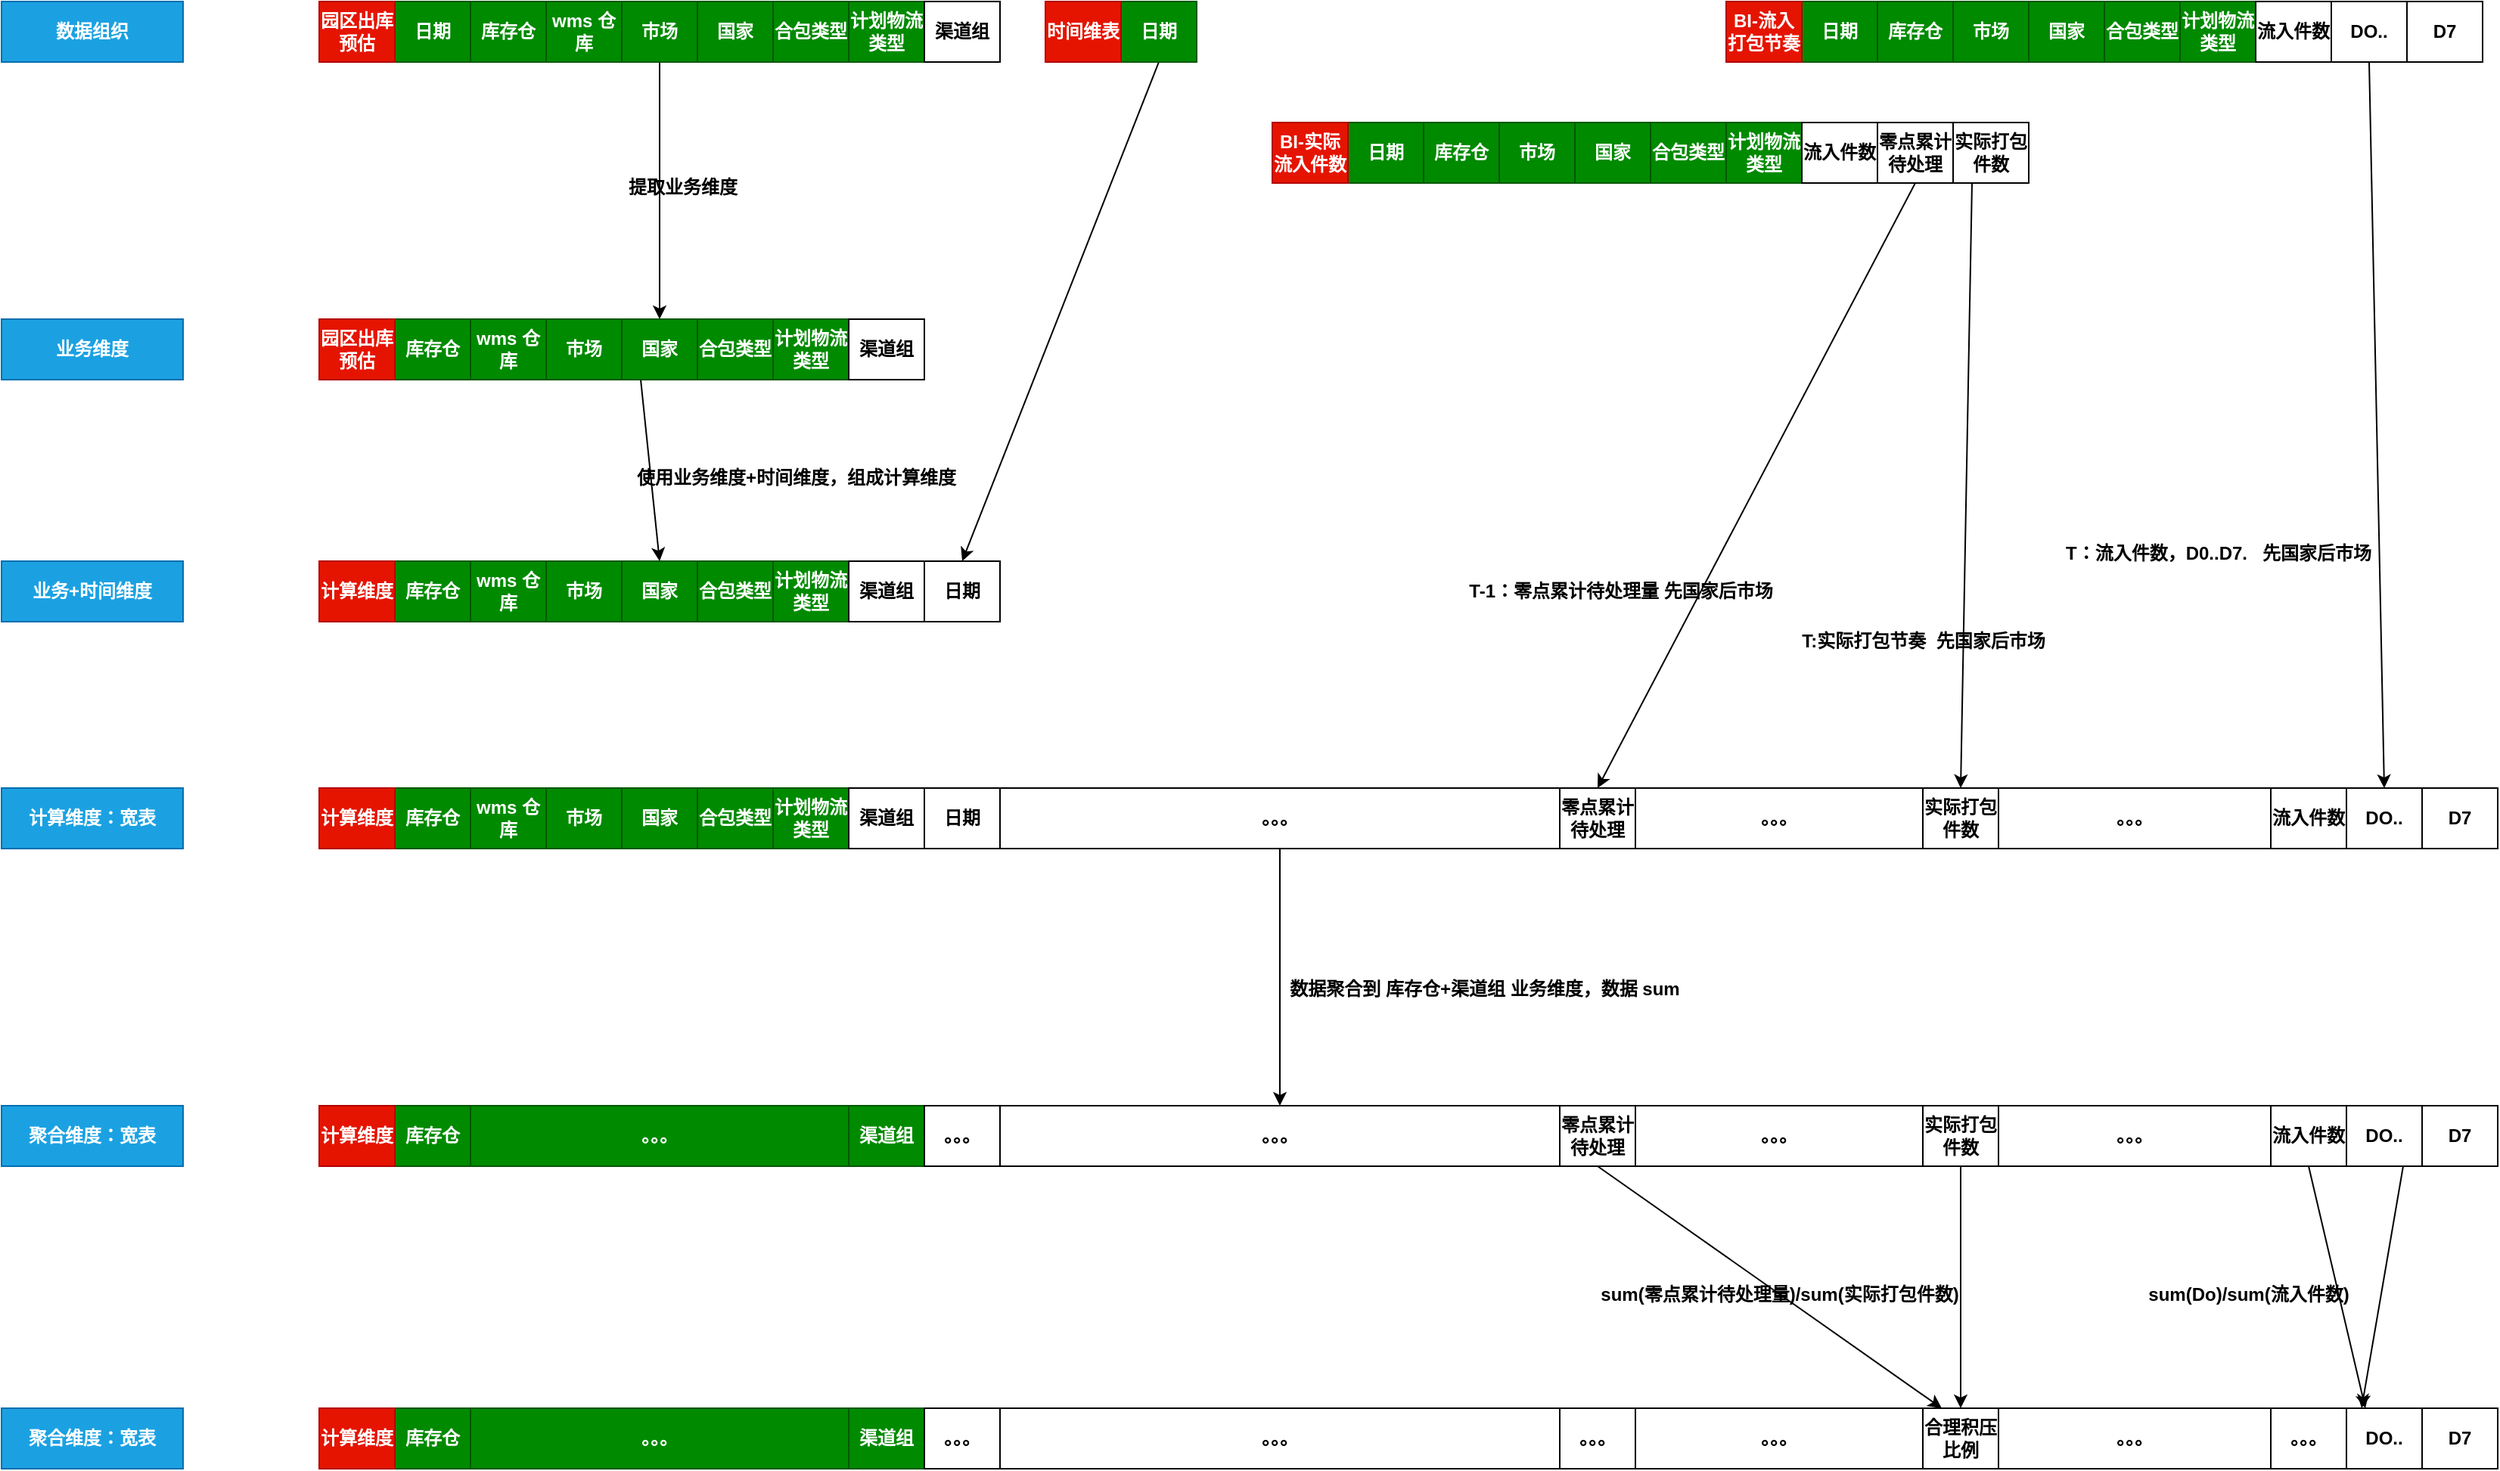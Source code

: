 <mxfile version="24.9.1">
  <diagram name="第 1 页" id="XMdXhfICt-A3853vuRKI">
    <mxGraphModel dx="2735" dy="1162" grid="1" gridSize="10" guides="1" tooltips="1" connect="1" arrows="1" fold="1" page="1" pageScale="1" pageWidth="827" pageHeight="1169" math="0" shadow="0">
      <root>
        <mxCell id="0" />
        <mxCell id="1" parent="0" />
        <mxCell id="ReEDewX-kHqf-GcDKaUq-1" value="日期" style="rounded=0;whiteSpace=wrap;html=1;fillColor=#008a00;fontColor=#ffffff;strokeColor=#005700;fontStyle=1" vertex="1" parent="1">
          <mxGeometry x="140" y="130" width="50" height="40" as="geometry" />
        </mxCell>
        <mxCell id="ReEDewX-kHqf-GcDKaUq-2" value="库存仓" style="rounded=0;whiteSpace=wrap;html=1;fillColor=#008a00;fontColor=#ffffff;strokeColor=#005700;fontStyle=1" vertex="1" parent="1">
          <mxGeometry x="190" y="130" width="50" height="40" as="geometry" />
        </mxCell>
        <mxCell id="ReEDewX-kHqf-GcDKaUq-3" value="wms 仓库" style="rounded=0;whiteSpace=wrap;html=1;fillColor=#008a00;fontColor=#ffffff;strokeColor=#005700;fontStyle=1" vertex="1" parent="1">
          <mxGeometry x="240" y="130" width="50" height="40" as="geometry" />
        </mxCell>
        <mxCell id="ReEDewX-kHqf-GcDKaUq-44" style="edgeStyle=orthogonalEdgeStyle;rounded=0;orthogonalLoop=1;jettySize=auto;html=1;exitX=0.5;exitY=1;exitDx=0;exitDy=0;entryX=0.5;entryY=0;entryDx=0;entryDy=0;fontStyle=1" edge="1" parent="1" source="ReEDewX-kHqf-GcDKaUq-4" target="ReEDewX-kHqf-GcDKaUq-38">
          <mxGeometry relative="1" as="geometry" />
        </mxCell>
        <mxCell id="ReEDewX-kHqf-GcDKaUq-4" value="市场" style="rounded=0;whiteSpace=wrap;html=1;fillColor=#008a00;fontColor=#ffffff;strokeColor=#005700;fontStyle=1" vertex="1" parent="1">
          <mxGeometry x="290" y="130" width="50" height="40" as="geometry" />
        </mxCell>
        <mxCell id="ReEDewX-kHqf-GcDKaUq-5" value="国家" style="rounded=0;whiteSpace=wrap;html=1;fillColor=#008a00;fontColor=#ffffff;strokeColor=#005700;fontStyle=1" vertex="1" parent="1">
          <mxGeometry x="340" y="130" width="50" height="40" as="geometry" />
        </mxCell>
        <mxCell id="ReEDewX-kHqf-GcDKaUq-6" value="合包类型" style="rounded=0;whiteSpace=wrap;html=1;fillColor=#008a00;fontColor=#ffffff;strokeColor=#005700;fontStyle=1" vertex="1" parent="1">
          <mxGeometry x="390" y="130" width="50" height="40" as="geometry" />
        </mxCell>
        <mxCell id="ReEDewX-kHqf-GcDKaUq-7" value="计划物流类型" style="rounded=0;whiteSpace=wrap;html=1;fillColor=#008a00;fontColor=#ffffff;strokeColor=#005700;fontStyle=1" vertex="1" parent="1">
          <mxGeometry x="440" y="130" width="50" height="40" as="geometry" />
        </mxCell>
        <mxCell id="ReEDewX-kHqf-GcDKaUq-8" value="渠道组" style="rounded=0;whiteSpace=wrap;html=1;fontStyle=1" vertex="1" parent="1">
          <mxGeometry x="490" y="130" width="50" height="40" as="geometry" />
        </mxCell>
        <mxCell id="ReEDewX-kHqf-GcDKaUq-9" value="园区出库预估" style="rounded=0;whiteSpace=wrap;html=1;fillColor=#e51400;fontColor=#ffffff;strokeColor=#B20000;fontStyle=1" vertex="1" parent="1">
          <mxGeometry x="90" y="130" width="50" height="40" as="geometry" />
        </mxCell>
        <mxCell id="ReEDewX-kHqf-GcDKaUq-10" value="日期" style="rounded=0;whiteSpace=wrap;html=1;fillColor=#008a00;fontColor=#ffffff;strokeColor=#005700;fontStyle=1" vertex="1" parent="1">
          <mxGeometry x="1070" y="130" width="50" height="40" as="geometry" />
        </mxCell>
        <mxCell id="ReEDewX-kHqf-GcDKaUq-11" value="库存仓" style="rounded=0;whiteSpace=wrap;html=1;fillColor=#008a00;fontColor=#ffffff;strokeColor=#005700;fontStyle=1" vertex="1" parent="1">
          <mxGeometry x="1120" y="130" width="50" height="40" as="geometry" />
        </mxCell>
        <mxCell id="ReEDewX-kHqf-GcDKaUq-13" value="市场" style="rounded=0;whiteSpace=wrap;html=1;fillColor=#008a00;fontColor=#ffffff;strokeColor=#005700;fontStyle=1" vertex="1" parent="1">
          <mxGeometry x="1170" y="130" width="50" height="40" as="geometry" />
        </mxCell>
        <mxCell id="ReEDewX-kHqf-GcDKaUq-14" value="国家" style="rounded=0;whiteSpace=wrap;html=1;fillColor=#008a00;fontColor=#ffffff;strokeColor=#005700;fontStyle=1" vertex="1" parent="1">
          <mxGeometry x="1220" y="130" width="50" height="40" as="geometry" />
        </mxCell>
        <mxCell id="ReEDewX-kHqf-GcDKaUq-15" value="合包类型" style="rounded=0;whiteSpace=wrap;html=1;fillColor=#008a00;fontColor=#ffffff;strokeColor=#005700;fontStyle=1" vertex="1" parent="1">
          <mxGeometry x="1270" y="130" width="50" height="40" as="geometry" />
        </mxCell>
        <mxCell id="ReEDewX-kHqf-GcDKaUq-16" value="计划物流类型" style="rounded=0;whiteSpace=wrap;html=1;fillColor=#008a00;fontColor=#ffffff;strokeColor=#005700;fontStyle=1" vertex="1" parent="1">
          <mxGeometry x="1320" y="130" width="50" height="40" as="geometry" />
        </mxCell>
        <mxCell id="ReEDewX-kHqf-GcDKaUq-17" value="流入件数" style="rounded=0;whiteSpace=wrap;html=1;fontStyle=1" vertex="1" parent="1">
          <mxGeometry x="1370" y="130" width="50" height="40" as="geometry" />
        </mxCell>
        <mxCell id="ReEDewX-kHqf-GcDKaUq-18" value="BI-流入打包节奏" style="rounded=0;whiteSpace=wrap;html=1;fillColor=#e51400;fontColor=#ffffff;strokeColor=#B20000;fontStyle=1" vertex="1" parent="1">
          <mxGeometry x="1020" y="130" width="50" height="40" as="geometry" />
        </mxCell>
        <mxCell id="ReEDewX-kHqf-GcDKaUq-84" style="rounded=0;orthogonalLoop=1;jettySize=auto;html=1;exitX=0.5;exitY=1;exitDx=0;exitDy=0;entryX=0.5;entryY=0;entryDx=0;entryDy=0;fontStyle=1" edge="1" parent="1" source="ReEDewX-kHqf-GcDKaUq-19" target="ReEDewX-kHqf-GcDKaUq-81">
          <mxGeometry relative="1" as="geometry" />
        </mxCell>
        <mxCell id="ReEDewX-kHqf-GcDKaUq-19" value="DO.." style="rounded=0;whiteSpace=wrap;html=1;fontStyle=1" vertex="1" parent="1">
          <mxGeometry x="1420" y="130" width="50" height="40" as="geometry" />
        </mxCell>
        <mxCell id="ReEDewX-kHqf-GcDKaUq-20" value="D7" style="rounded=0;whiteSpace=wrap;html=1;fontStyle=1" vertex="1" parent="1">
          <mxGeometry x="1470" y="130" width="50" height="40" as="geometry" />
        </mxCell>
        <mxCell id="ReEDewX-kHqf-GcDKaUq-21" value="日期" style="rounded=0;whiteSpace=wrap;html=1;fillColor=#008a00;fontColor=#ffffff;strokeColor=#005700;fontStyle=1" vertex="1" parent="1">
          <mxGeometry x="770" y="210" width="50" height="40" as="geometry" />
        </mxCell>
        <mxCell id="ReEDewX-kHqf-GcDKaUq-22" value="库存仓" style="rounded=0;whiteSpace=wrap;html=1;fillColor=#008a00;fontColor=#ffffff;strokeColor=#005700;fontStyle=1" vertex="1" parent="1">
          <mxGeometry x="820" y="210" width="50" height="40" as="geometry" />
        </mxCell>
        <mxCell id="ReEDewX-kHqf-GcDKaUq-23" value="市场" style="rounded=0;whiteSpace=wrap;html=1;fillColor=#008a00;fontColor=#ffffff;strokeColor=#005700;fontStyle=1" vertex="1" parent="1">
          <mxGeometry x="870" y="210" width="50" height="40" as="geometry" />
        </mxCell>
        <mxCell id="ReEDewX-kHqf-GcDKaUq-24" value="国家" style="rounded=0;whiteSpace=wrap;html=1;fillColor=#008a00;fontColor=#ffffff;strokeColor=#005700;fontStyle=1" vertex="1" parent="1">
          <mxGeometry x="920" y="210" width="50" height="40" as="geometry" />
        </mxCell>
        <mxCell id="ReEDewX-kHqf-GcDKaUq-25" value="合包类型" style="rounded=0;whiteSpace=wrap;html=1;fillColor=#008a00;fontColor=#ffffff;strokeColor=#005700;fontStyle=1" vertex="1" parent="1">
          <mxGeometry x="970" y="210" width="50" height="40" as="geometry" />
        </mxCell>
        <mxCell id="ReEDewX-kHqf-GcDKaUq-26" value="计划物流类型" style="rounded=0;whiteSpace=wrap;html=1;fillColor=#008a00;fontColor=#ffffff;strokeColor=#005700;fontStyle=1" vertex="1" parent="1">
          <mxGeometry x="1020" y="210" width="50" height="40" as="geometry" />
        </mxCell>
        <mxCell id="ReEDewX-kHqf-GcDKaUq-27" value="流入件数" style="rounded=0;whiteSpace=wrap;html=1;fontStyle=1" vertex="1" parent="1">
          <mxGeometry x="1070" y="210" width="50" height="40" as="geometry" />
        </mxCell>
        <mxCell id="ReEDewX-kHqf-GcDKaUq-28" value="BI-实际流入件数" style="rounded=0;whiteSpace=wrap;html=1;fillColor=#e51400;fontColor=#ffffff;strokeColor=#B20000;fontStyle=1" vertex="1" parent="1">
          <mxGeometry x="720" y="210" width="50" height="40" as="geometry" />
        </mxCell>
        <mxCell id="ReEDewX-kHqf-GcDKaUq-73" style="rounded=0;orthogonalLoop=1;jettySize=auto;html=1;exitX=0.5;exitY=1;exitDx=0;exitDy=0;entryX=0.5;entryY=0;entryDx=0;entryDy=0;fontStyle=1" edge="1" parent="1" source="ReEDewX-kHqf-GcDKaUq-29" target="ReEDewX-kHqf-GcDKaUq-71">
          <mxGeometry relative="1" as="geometry" />
        </mxCell>
        <mxCell id="ReEDewX-kHqf-GcDKaUq-29" value="零点累计待处理" style="rounded=0;whiteSpace=wrap;html=1;fontStyle=1" vertex="1" parent="1">
          <mxGeometry x="1120" y="210" width="50" height="40" as="geometry" />
        </mxCell>
        <mxCell id="ReEDewX-kHqf-GcDKaUq-77" style="rounded=0;orthogonalLoop=1;jettySize=auto;html=1;exitX=0.25;exitY=1;exitDx=0;exitDy=0;entryX=0.5;entryY=0;entryDx=0;entryDy=0;fontStyle=1" edge="1" parent="1" source="ReEDewX-kHqf-GcDKaUq-30" target="ReEDewX-kHqf-GcDKaUq-72">
          <mxGeometry relative="1" as="geometry" />
        </mxCell>
        <mxCell id="ReEDewX-kHqf-GcDKaUq-30" value="实际打包件数" style="rounded=0;whiteSpace=wrap;html=1;fontStyle=1" vertex="1" parent="1">
          <mxGeometry x="1170" y="210" width="50" height="40" as="geometry" />
        </mxCell>
        <mxCell id="ReEDewX-kHqf-GcDKaUq-57" style="rounded=0;orthogonalLoop=1;jettySize=auto;html=1;exitX=0.5;exitY=1;exitDx=0;exitDy=0;entryX=0.5;entryY=0;entryDx=0;entryDy=0;fontStyle=1" edge="1" parent="1" source="ReEDewX-kHqf-GcDKaUq-31" target="ReEDewX-kHqf-GcDKaUq-56">
          <mxGeometry relative="1" as="geometry" />
        </mxCell>
        <mxCell id="ReEDewX-kHqf-GcDKaUq-31" value="日期" style="rounded=0;whiteSpace=wrap;html=1;fillColor=#008a00;fontColor=#ffffff;strokeColor=#005700;fontStyle=1" vertex="1" parent="1">
          <mxGeometry x="620" y="130" width="50" height="40" as="geometry" />
        </mxCell>
        <mxCell id="ReEDewX-kHqf-GcDKaUq-32" value="时间维表" style="rounded=0;whiteSpace=wrap;html=1;fillColor=#e51400;fontColor=#ffffff;strokeColor=#B20000;fontStyle=1" vertex="1" parent="1">
          <mxGeometry x="570" y="130" width="50" height="40" as="geometry" />
        </mxCell>
        <mxCell id="ReEDewX-kHqf-GcDKaUq-35" value="库存仓" style="rounded=0;whiteSpace=wrap;html=1;fillColor=#008a00;fontColor=#ffffff;strokeColor=#005700;fontStyle=1" vertex="1" parent="1">
          <mxGeometry x="140" y="340" width="50" height="40" as="geometry" />
        </mxCell>
        <mxCell id="ReEDewX-kHqf-GcDKaUq-36" value="wms 仓库" style="rounded=0;whiteSpace=wrap;html=1;fillColor=#008a00;fontColor=#ffffff;strokeColor=#005700;fontStyle=1" vertex="1" parent="1">
          <mxGeometry x="190" y="340" width="50" height="40" as="geometry" />
        </mxCell>
        <mxCell id="ReEDewX-kHqf-GcDKaUq-37" value="市场" style="rounded=0;whiteSpace=wrap;html=1;fillColor=#008a00;fontColor=#ffffff;strokeColor=#005700;fontStyle=1" vertex="1" parent="1">
          <mxGeometry x="240" y="340" width="50" height="40" as="geometry" />
        </mxCell>
        <mxCell id="ReEDewX-kHqf-GcDKaUq-54" style="rounded=0;orthogonalLoop=1;jettySize=auto;html=1;exitX=0.25;exitY=1;exitDx=0;exitDy=0;entryX=0.5;entryY=0;entryDx=0;entryDy=0;fontStyle=1" edge="1" parent="1" source="ReEDewX-kHqf-GcDKaUq-38" target="ReEDewX-kHqf-GcDKaUq-49">
          <mxGeometry relative="1" as="geometry" />
        </mxCell>
        <mxCell id="ReEDewX-kHqf-GcDKaUq-38" value="国家" style="rounded=0;whiteSpace=wrap;html=1;fillColor=#008a00;fontColor=#ffffff;strokeColor=#005700;fontStyle=1" vertex="1" parent="1">
          <mxGeometry x="290" y="340" width="50" height="40" as="geometry" />
        </mxCell>
        <mxCell id="ReEDewX-kHqf-GcDKaUq-39" value="合包类型" style="rounded=0;whiteSpace=wrap;html=1;fillColor=#008a00;fontColor=#ffffff;strokeColor=#005700;fontStyle=1" vertex="1" parent="1">
          <mxGeometry x="340" y="340" width="50" height="40" as="geometry" />
        </mxCell>
        <mxCell id="ReEDewX-kHqf-GcDKaUq-40" value="计划物流类型" style="rounded=0;whiteSpace=wrap;html=1;fillColor=#008a00;fontColor=#ffffff;strokeColor=#005700;fontStyle=1" vertex="1" parent="1">
          <mxGeometry x="390" y="340" width="50" height="40" as="geometry" />
        </mxCell>
        <mxCell id="ReEDewX-kHqf-GcDKaUq-41" value="渠道组" style="rounded=0;whiteSpace=wrap;html=1;fontStyle=1" vertex="1" parent="1">
          <mxGeometry x="440" y="340" width="50" height="40" as="geometry" />
        </mxCell>
        <mxCell id="ReEDewX-kHqf-GcDKaUq-42" value="园区出库预估" style="rounded=0;whiteSpace=wrap;html=1;fillColor=#e51400;fontColor=#ffffff;strokeColor=#B20000;fontStyle=1" vertex="1" parent="1">
          <mxGeometry x="90" y="340" width="50" height="40" as="geometry" />
        </mxCell>
        <mxCell id="ReEDewX-kHqf-GcDKaUq-45" value="提取业务维度" style="text;html=1;align=center;verticalAlign=middle;resizable=0;points=[];autosize=1;strokeColor=none;fillColor=none;fontStyle=1" vertex="1" parent="1">
          <mxGeometry x="280" y="238" width="100" height="30" as="geometry" />
        </mxCell>
        <mxCell id="ReEDewX-kHqf-GcDKaUq-46" value="库存仓" style="rounded=0;whiteSpace=wrap;html=1;fillColor=#008a00;fontColor=#ffffff;strokeColor=#005700;fontStyle=1" vertex="1" parent="1">
          <mxGeometry x="140" y="500" width="50" height="40" as="geometry" />
        </mxCell>
        <mxCell id="ReEDewX-kHqf-GcDKaUq-47" value="wms 仓库" style="rounded=0;whiteSpace=wrap;html=1;fillColor=#008a00;fontColor=#ffffff;strokeColor=#005700;fontStyle=1" vertex="1" parent="1">
          <mxGeometry x="190" y="500" width="50" height="40" as="geometry" />
        </mxCell>
        <mxCell id="ReEDewX-kHqf-GcDKaUq-48" value="市场" style="rounded=0;whiteSpace=wrap;html=1;fillColor=#008a00;fontColor=#ffffff;strokeColor=#005700;fontStyle=1" vertex="1" parent="1">
          <mxGeometry x="240" y="500" width="50" height="40" as="geometry" />
        </mxCell>
        <mxCell id="ReEDewX-kHqf-GcDKaUq-49" value="国家" style="rounded=0;whiteSpace=wrap;html=1;fillColor=#008a00;fontColor=#ffffff;strokeColor=#005700;fontStyle=1" vertex="1" parent="1">
          <mxGeometry x="290" y="500" width="50" height="40" as="geometry" />
        </mxCell>
        <mxCell id="ReEDewX-kHqf-GcDKaUq-50" value="合包类型" style="rounded=0;whiteSpace=wrap;html=1;fillColor=#008a00;fontColor=#ffffff;strokeColor=#005700;fontStyle=1" vertex="1" parent="1">
          <mxGeometry x="340" y="500" width="50" height="40" as="geometry" />
        </mxCell>
        <mxCell id="ReEDewX-kHqf-GcDKaUq-51" value="计划物流类型" style="rounded=0;whiteSpace=wrap;html=1;fillColor=#008a00;fontColor=#ffffff;strokeColor=#005700;fontStyle=1" vertex="1" parent="1">
          <mxGeometry x="390" y="500" width="50" height="40" as="geometry" />
        </mxCell>
        <mxCell id="ReEDewX-kHqf-GcDKaUq-52" value="渠道组" style="rounded=0;whiteSpace=wrap;html=1;fontStyle=1" vertex="1" parent="1">
          <mxGeometry x="440" y="500" width="50" height="40" as="geometry" />
        </mxCell>
        <mxCell id="ReEDewX-kHqf-GcDKaUq-53" value="计算维度" style="rounded=0;whiteSpace=wrap;html=1;fillColor=#e51400;fontColor=#ffffff;strokeColor=#B20000;fontStyle=1" vertex="1" parent="1">
          <mxGeometry x="90" y="500" width="50" height="40" as="geometry" />
        </mxCell>
        <mxCell id="ReEDewX-kHqf-GcDKaUq-56" value="日期" style="rounded=0;whiteSpace=wrap;html=1;fontStyle=1" vertex="1" parent="1">
          <mxGeometry x="490" y="500" width="50" height="40" as="geometry" />
        </mxCell>
        <mxCell id="ReEDewX-kHqf-GcDKaUq-61" value="使用业务维度+时间维度，组成计算维度" style="text;html=1;align=center;verticalAlign=middle;resizable=0;points=[];autosize=1;strokeColor=none;fillColor=none;fontStyle=1" vertex="1" parent="1">
          <mxGeometry x="290" y="430" width="230" height="30" as="geometry" />
        </mxCell>
        <mxCell id="ReEDewX-kHqf-GcDKaUq-62" value="库存仓" style="rounded=0;whiteSpace=wrap;html=1;fillColor=#008a00;fontColor=#ffffff;strokeColor=#005700;fontStyle=1" vertex="1" parent="1">
          <mxGeometry x="140" y="650" width="50" height="40" as="geometry" />
        </mxCell>
        <mxCell id="ReEDewX-kHqf-GcDKaUq-63" value="wms 仓库" style="rounded=0;whiteSpace=wrap;html=1;fillColor=#008a00;fontColor=#ffffff;strokeColor=#005700;fontStyle=1" vertex="1" parent="1">
          <mxGeometry x="190" y="650" width="50" height="40" as="geometry" />
        </mxCell>
        <mxCell id="ReEDewX-kHqf-GcDKaUq-64" value="市场" style="rounded=0;whiteSpace=wrap;html=1;fillColor=#008a00;fontColor=#ffffff;strokeColor=#005700;fontStyle=1" vertex="1" parent="1">
          <mxGeometry x="240" y="650" width="50" height="40" as="geometry" />
        </mxCell>
        <mxCell id="ReEDewX-kHqf-GcDKaUq-65" value="国家" style="rounded=0;whiteSpace=wrap;html=1;fillColor=#008a00;fontColor=#ffffff;strokeColor=#005700;fontStyle=1" vertex="1" parent="1">
          <mxGeometry x="290" y="650" width="50" height="40" as="geometry" />
        </mxCell>
        <mxCell id="ReEDewX-kHqf-GcDKaUq-66" value="合包类型" style="rounded=0;whiteSpace=wrap;html=1;fillColor=#008a00;fontColor=#ffffff;strokeColor=#005700;fontStyle=1" vertex="1" parent="1">
          <mxGeometry x="340" y="650" width="50" height="40" as="geometry" />
        </mxCell>
        <mxCell id="ReEDewX-kHqf-GcDKaUq-67" value="计划物流类型" style="rounded=0;whiteSpace=wrap;html=1;fillColor=#008a00;fontColor=#ffffff;strokeColor=#005700;fontStyle=1" vertex="1" parent="1">
          <mxGeometry x="390" y="650" width="50" height="40" as="geometry" />
        </mxCell>
        <mxCell id="ReEDewX-kHqf-GcDKaUq-68" value="渠道组" style="rounded=0;whiteSpace=wrap;html=1;fontStyle=1" vertex="1" parent="1">
          <mxGeometry x="440" y="650" width="50" height="40" as="geometry" />
        </mxCell>
        <mxCell id="ReEDewX-kHqf-GcDKaUq-69" value="计算维度" style="rounded=0;whiteSpace=wrap;html=1;fillColor=#e51400;fontColor=#ffffff;strokeColor=#B20000;fontStyle=1" vertex="1" parent="1">
          <mxGeometry x="90" y="650" width="50" height="40" as="geometry" />
        </mxCell>
        <mxCell id="ReEDewX-kHqf-GcDKaUq-70" value="日期" style="rounded=0;whiteSpace=wrap;html=1;fontStyle=1" vertex="1" parent="1">
          <mxGeometry x="490" y="650" width="50" height="40" as="geometry" />
        </mxCell>
        <mxCell id="ReEDewX-kHqf-GcDKaUq-71" value="零点累计待处理" style="rounded=0;whiteSpace=wrap;html=1;fontStyle=1" vertex="1" parent="1">
          <mxGeometry x="910" y="650" width="50" height="40" as="geometry" />
        </mxCell>
        <mxCell id="ReEDewX-kHqf-GcDKaUq-72" value="实际打包件数" style="rounded=0;whiteSpace=wrap;html=1;fontStyle=1" vertex="1" parent="1">
          <mxGeometry x="1150" y="650" width="50" height="40" as="geometry" />
        </mxCell>
        <mxCell id="ReEDewX-kHqf-GcDKaUq-109" style="edgeStyle=orthogonalEdgeStyle;rounded=0;orthogonalLoop=1;jettySize=auto;html=1;exitX=0.5;exitY=1;exitDx=0;exitDy=0;fontStyle=1" edge="1" parent="1" source="ReEDewX-kHqf-GcDKaUq-75" target="ReEDewX-kHqf-GcDKaUq-101">
          <mxGeometry relative="1" as="geometry" />
        </mxCell>
        <mxCell id="ReEDewX-kHqf-GcDKaUq-75" value="。。。" style="rounded=0;whiteSpace=wrap;html=1;fontStyle=1" vertex="1" parent="1">
          <mxGeometry x="540" y="650" width="370" height="40" as="geometry" />
        </mxCell>
        <mxCell id="ReEDewX-kHqf-GcDKaUq-76" value="T-1：零点累计待处理量 先国家后市场" style="text;html=1;align=center;verticalAlign=middle;resizable=0;points=[];autosize=1;strokeColor=none;fillColor=none;fontStyle=1" vertex="1" parent="1">
          <mxGeometry x="840" y="505" width="220" height="30" as="geometry" />
        </mxCell>
        <mxCell id="ReEDewX-kHqf-GcDKaUq-78" value="T:实际打包节奏&amp;nbsp; 先国家后市场" style="text;html=1;align=center;verticalAlign=middle;resizable=0;points=[];autosize=1;strokeColor=none;fillColor=none;fontStyle=1" vertex="1" parent="1">
          <mxGeometry x="1060" y="538" width="180" height="30" as="geometry" />
        </mxCell>
        <mxCell id="ReEDewX-kHqf-GcDKaUq-79" value="。。。" style="rounded=0;whiteSpace=wrap;html=1;fontStyle=1" vertex="1" parent="1">
          <mxGeometry x="960" y="650" width="190" height="40" as="geometry" />
        </mxCell>
        <mxCell id="ReEDewX-kHqf-GcDKaUq-80" value="流入件数" style="rounded=0;whiteSpace=wrap;html=1;fontStyle=1" vertex="1" parent="1">
          <mxGeometry x="1380" y="650" width="50" height="40" as="geometry" />
        </mxCell>
        <mxCell id="ReEDewX-kHqf-GcDKaUq-81" value="DO.." style="rounded=0;whiteSpace=wrap;html=1;fontStyle=1" vertex="1" parent="1">
          <mxGeometry x="1430" y="650" width="50" height="40" as="geometry" />
        </mxCell>
        <mxCell id="ReEDewX-kHqf-GcDKaUq-82" value="D7" style="rounded=0;whiteSpace=wrap;html=1;fontStyle=1" vertex="1" parent="1">
          <mxGeometry x="1480" y="650" width="50" height="40" as="geometry" />
        </mxCell>
        <mxCell id="ReEDewX-kHqf-GcDKaUq-83" value="。。。" style="rounded=0;whiteSpace=wrap;html=1;fontStyle=1" vertex="1" parent="1">
          <mxGeometry x="1200" y="650" width="180" height="40" as="geometry" />
        </mxCell>
        <mxCell id="ReEDewX-kHqf-GcDKaUq-85" value="T：流入件数，D0..D7.&amp;nbsp; &amp;nbsp;先国家后市场" style="text;html=1;align=center;verticalAlign=middle;resizable=0;points=[];autosize=1;strokeColor=none;fillColor=none;fontStyle=1" vertex="1" parent="1">
          <mxGeometry x="1230" y="480" width="230" height="30" as="geometry" />
        </mxCell>
        <mxCell id="ReEDewX-kHqf-GcDKaUq-86" value="计算维度：宽表" style="whiteSpace=wrap;html=1;fontStyle=1;fillColor=#1ba1e2;strokeColor=#006EAF;fontColor=#ffffff;" vertex="1" parent="1">
          <mxGeometry x="-120" y="650" width="120" height="40" as="geometry" />
        </mxCell>
        <mxCell id="ReEDewX-kHqf-GcDKaUq-87" value="业务+时间维度" style="whiteSpace=wrap;html=1;fontStyle=1;fillColor=#1ba1e2;strokeColor=#006EAF;fontColor=#ffffff;" vertex="1" parent="1">
          <mxGeometry x="-120" y="500" width="120" height="40" as="geometry" />
        </mxCell>
        <mxCell id="ReEDewX-kHqf-GcDKaUq-88" value="业务维度" style="whiteSpace=wrap;html=1;fontStyle=1;fillColor=#1ba1e2;strokeColor=#006EAF;fontColor=#ffffff;" vertex="1" parent="1">
          <mxGeometry x="-120" y="340" width="120" height="40" as="geometry" />
        </mxCell>
        <mxCell id="ReEDewX-kHqf-GcDKaUq-89" value="数据组织" style="whiteSpace=wrap;html=1;fontStyle=1;fillColor=#1ba1e2;strokeColor=#006EAF;fontColor=#ffffff;" vertex="1" parent="1">
          <mxGeometry x="-120" y="130" width="120" height="40" as="geometry" />
        </mxCell>
        <mxCell id="ReEDewX-kHqf-GcDKaUq-90" value="库存仓" style="rounded=0;whiteSpace=wrap;html=1;fillColor=#008a00;fontColor=#ffffff;strokeColor=#005700;fontStyle=1" vertex="1" parent="1">
          <mxGeometry x="140" y="860" width="50" height="40" as="geometry" />
        </mxCell>
        <mxCell id="ReEDewX-kHqf-GcDKaUq-96" value="渠道组" style="rounded=0;whiteSpace=wrap;html=1;fontStyle=1;fillColor=#008a00;fontColor=#ffffff;strokeColor=#005700;" vertex="1" parent="1">
          <mxGeometry x="440" y="860" width="50" height="40" as="geometry" />
        </mxCell>
        <mxCell id="ReEDewX-kHqf-GcDKaUq-97" value="计算维度" style="rounded=0;whiteSpace=wrap;html=1;fillColor=#e51400;fontColor=#ffffff;strokeColor=#B20000;fontStyle=1" vertex="1" parent="1">
          <mxGeometry x="90" y="860" width="50" height="40" as="geometry" />
        </mxCell>
        <mxCell id="ReEDewX-kHqf-GcDKaUq-98" value="。。。" style="rounded=0;whiteSpace=wrap;html=1;fontStyle=1" vertex="1" parent="1">
          <mxGeometry x="490" y="860" width="50" height="40" as="geometry" />
        </mxCell>
        <mxCell id="ReEDewX-kHqf-GcDKaUq-125" style="rounded=0;orthogonalLoop=1;jettySize=auto;html=1;exitX=0.5;exitY=1;exitDx=0;exitDy=0;entryX=0.25;entryY=0;entryDx=0;entryDy=0;fontStyle=1" edge="1" parent="1" source="ReEDewX-kHqf-GcDKaUq-99" target="ReEDewX-kHqf-GcDKaUq-116">
          <mxGeometry relative="1" as="geometry" />
        </mxCell>
        <mxCell id="ReEDewX-kHqf-GcDKaUq-99" value="零点累计待处理" style="rounded=0;whiteSpace=wrap;html=1;fontStyle=1" vertex="1" parent="1">
          <mxGeometry x="910" y="860" width="50" height="40" as="geometry" />
        </mxCell>
        <mxCell id="ReEDewX-kHqf-GcDKaUq-126" style="edgeStyle=orthogonalEdgeStyle;rounded=0;orthogonalLoop=1;jettySize=auto;html=1;exitX=0.5;exitY=1;exitDx=0;exitDy=0;fontStyle=1" edge="1" parent="1" source="ReEDewX-kHqf-GcDKaUq-100">
          <mxGeometry relative="1" as="geometry">
            <mxPoint x="1175" y="1060" as="targetPoint" />
          </mxGeometry>
        </mxCell>
        <mxCell id="ReEDewX-kHqf-GcDKaUq-100" value="实际打包件数" style="rounded=0;whiteSpace=wrap;html=1;fontStyle=1" vertex="1" parent="1">
          <mxGeometry x="1150" y="860" width="50" height="40" as="geometry" />
        </mxCell>
        <mxCell id="ReEDewX-kHqf-GcDKaUq-101" value="。。。" style="rounded=0;whiteSpace=wrap;html=1;fontStyle=1" vertex="1" parent="1">
          <mxGeometry x="540" y="860" width="370" height="40" as="geometry" />
        </mxCell>
        <mxCell id="ReEDewX-kHqf-GcDKaUq-102" value="。。。" style="rounded=0;whiteSpace=wrap;html=1;fontStyle=1" vertex="1" parent="1">
          <mxGeometry x="960" y="860" width="190" height="40" as="geometry" />
        </mxCell>
        <mxCell id="ReEDewX-kHqf-GcDKaUq-128" style="rounded=0;orthogonalLoop=1;jettySize=auto;html=1;exitX=0.5;exitY=1;exitDx=0;exitDy=0;entryX=0.25;entryY=0;entryDx=0;entryDy=0;fontStyle=1" edge="1" parent="1" source="ReEDewX-kHqf-GcDKaUq-103" target="ReEDewX-kHqf-GcDKaUq-120">
          <mxGeometry relative="1" as="geometry" />
        </mxCell>
        <mxCell id="ReEDewX-kHqf-GcDKaUq-103" value="流入件数" style="rounded=0;whiteSpace=wrap;html=1;fontStyle=1" vertex="1" parent="1">
          <mxGeometry x="1380" y="860" width="50" height="40" as="geometry" />
        </mxCell>
        <mxCell id="ReEDewX-kHqf-GcDKaUq-129" style="rounded=0;orthogonalLoop=1;jettySize=auto;html=1;exitX=0.75;exitY=1;exitDx=0;exitDy=0;fontStyle=1" edge="1" parent="1" source="ReEDewX-kHqf-GcDKaUq-104">
          <mxGeometry relative="1" as="geometry">
            <mxPoint x="1440" y="1060" as="targetPoint" />
          </mxGeometry>
        </mxCell>
        <mxCell id="ReEDewX-kHqf-GcDKaUq-104" value="DO.." style="rounded=0;whiteSpace=wrap;html=1;fontStyle=1" vertex="1" parent="1">
          <mxGeometry x="1430" y="860" width="50" height="40" as="geometry" />
        </mxCell>
        <mxCell id="ReEDewX-kHqf-GcDKaUq-105" value="D7" style="rounded=0;whiteSpace=wrap;html=1;fontStyle=1" vertex="1" parent="1">
          <mxGeometry x="1480" y="860" width="50" height="40" as="geometry" />
        </mxCell>
        <mxCell id="ReEDewX-kHqf-GcDKaUq-106" value="。。。" style="rounded=0;whiteSpace=wrap;html=1;fontStyle=1" vertex="1" parent="1">
          <mxGeometry x="1200" y="860" width="180" height="40" as="geometry" />
        </mxCell>
        <mxCell id="ReEDewX-kHqf-GcDKaUq-107" value="聚合维度：宽表" style="whiteSpace=wrap;html=1;fontStyle=1;fillColor=#1ba1e2;strokeColor=#006EAF;fontColor=#ffffff;" vertex="1" parent="1">
          <mxGeometry x="-120" y="860" width="120" height="40" as="geometry" />
        </mxCell>
        <mxCell id="ReEDewX-kHqf-GcDKaUq-108" value="。。。" style="rounded=0;whiteSpace=wrap;html=1;fillColor=#008a00;fontColor=#ffffff;strokeColor=#005700;fontStyle=1" vertex="1" parent="1">
          <mxGeometry x="190" y="860" width="250" height="40" as="geometry" />
        </mxCell>
        <mxCell id="ReEDewX-kHqf-GcDKaUq-110" value="数据聚合到 库存仓+渠道组 业务维度，数据 sum" style="text;html=1;align=center;verticalAlign=middle;resizable=0;points=[];autosize=1;strokeColor=none;fillColor=none;fontStyle=1" vertex="1" parent="1">
          <mxGeometry x="720" y="768" width="280" height="30" as="geometry" />
        </mxCell>
        <mxCell id="ReEDewX-kHqf-GcDKaUq-111" value="库存仓" style="rounded=0;whiteSpace=wrap;html=1;fillColor=#008a00;fontColor=#ffffff;strokeColor=#005700;fontStyle=1" vertex="1" parent="1">
          <mxGeometry x="140" y="1060" width="50" height="40" as="geometry" />
        </mxCell>
        <mxCell id="ReEDewX-kHqf-GcDKaUq-112" value="渠道组" style="rounded=0;whiteSpace=wrap;html=1;fontStyle=1;fillColor=#008a00;fontColor=#ffffff;strokeColor=#005700;" vertex="1" parent="1">
          <mxGeometry x="440" y="1060" width="50" height="40" as="geometry" />
        </mxCell>
        <mxCell id="ReEDewX-kHqf-GcDKaUq-113" value="计算维度" style="rounded=0;whiteSpace=wrap;html=1;fillColor=#e51400;fontColor=#ffffff;strokeColor=#B20000;fontStyle=1" vertex="1" parent="1">
          <mxGeometry x="90" y="1060" width="50" height="40" as="geometry" />
        </mxCell>
        <mxCell id="ReEDewX-kHqf-GcDKaUq-114" value="。。。" style="rounded=0;whiteSpace=wrap;html=1;fontStyle=1" vertex="1" parent="1">
          <mxGeometry x="490" y="1060" width="50" height="40" as="geometry" />
        </mxCell>
        <mxCell id="ReEDewX-kHqf-GcDKaUq-115" value="。。。" style="rounded=0;whiteSpace=wrap;html=1;fontStyle=1" vertex="1" parent="1">
          <mxGeometry x="910" y="1060" width="50" height="40" as="geometry" />
        </mxCell>
        <mxCell id="ReEDewX-kHqf-GcDKaUq-116" value="合理积压比例" style="rounded=0;whiteSpace=wrap;html=1;fontStyle=1" vertex="1" parent="1">
          <mxGeometry x="1150" y="1060" width="50" height="40" as="geometry" />
        </mxCell>
        <mxCell id="ReEDewX-kHqf-GcDKaUq-117" value="。。。" style="rounded=0;whiteSpace=wrap;html=1;fontStyle=1" vertex="1" parent="1">
          <mxGeometry x="540" y="1060" width="370" height="40" as="geometry" />
        </mxCell>
        <mxCell id="ReEDewX-kHqf-GcDKaUq-118" value="。。。" style="rounded=0;whiteSpace=wrap;html=1;fontStyle=1" vertex="1" parent="1">
          <mxGeometry x="960" y="1060" width="190" height="40" as="geometry" />
        </mxCell>
        <mxCell id="ReEDewX-kHqf-GcDKaUq-119" value="。。。" style="rounded=0;whiteSpace=wrap;html=1;fontStyle=1" vertex="1" parent="1">
          <mxGeometry x="1380" y="1060" width="50" height="40" as="geometry" />
        </mxCell>
        <mxCell id="ReEDewX-kHqf-GcDKaUq-120" value="DO.." style="rounded=0;whiteSpace=wrap;html=1;fontStyle=1" vertex="1" parent="1">
          <mxGeometry x="1430" y="1060" width="50" height="40" as="geometry" />
        </mxCell>
        <mxCell id="ReEDewX-kHqf-GcDKaUq-121" value="D7" style="rounded=0;whiteSpace=wrap;html=1;fontStyle=1" vertex="1" parent="1">
          <mxGeometry x="1480" y="1060" width="50" height="40" as="geometry" />
        </mxCell>
        <mxCell id="ReEDewX-kHqf-GcDKaUq-122" value="。。。" style="rounded=0;whiteSpace=wrap;html=1;fontStyle=1" vertex="1" parent="1">
          <mxGeometry x="1200" y="1060" width="180" height="40" as="geometry" />
        </mxCell>
        <mxCell id="ReEDewX-kHqf-GcDKaUq-123" value="聚合维度：宽表" style="whiteSpace=wrap;html=1;fontStyle=1;fillColor=#1ba1e2;strokeColor=#006EAF;fontColor=#ffffff;" vertex="1" parent="1">
          <mxGeometry x="-120" y="1060" width="120" height="40" as="geometry" />
        </mxCell>
        <mxCell id="ReEDewX-kHqf-GcDKaUq-124" value="。。。" style="rounded=0;whiteSpace=wrap;html=1;fillColor=#008a00;fontColor=#ffffff;strokeColor=#005700;fontStyle=1" vertex="1" parent="1">
          <mxGeometry x="190" y="1060" width="250" height="40" as="geometry" />
        </mxCell>
        <mxCell id="ReEDewX-kHqf-GcDKaUq-127" value="sum(零点累计待处理量)/sum(实际打包件数)" style="text;html=1;align=center;verticalAlign=middle;resizable=0;points=[];autosize=1;strokeColor=none;fillColor=none;fontStyle=1" vertex="1" parent="1">
          <mxGeometry x="925" y="970" width="260" height="30" as="geometry" />
        </mxCell>
        <mxCell id="ReEDewX-kHqf-GcDKaUq-130" value="sum(Do)/sum(流入件数)" style="text;html=1;align=center;verticalAlign=middle;resizable=0;points=[];autosize=1;strokeColor=none;fillColor=none;fontStyle=1" vertex="1" parent="1">
          <mxGeometry x="1290" y="970" width="150" height="30" as="geometry" />
        </mxCell>
      </root>
    </mxGraphModel>
  </diagram>
</mxfile>
